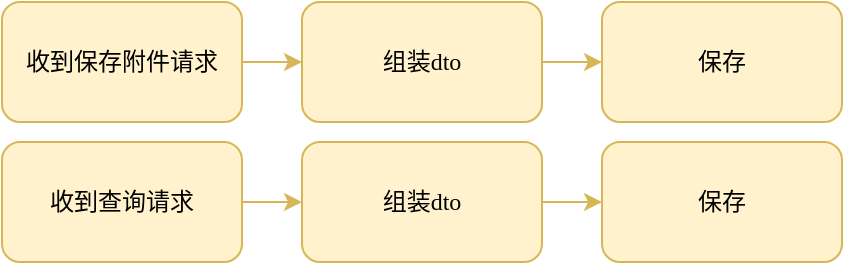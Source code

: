 <mxfile>
    <diagram id="lkzY4WgmwPBz91sMjBLn" name="Page-1">
        <mxGraphModel dx="1122" dy="333" grid="1" gridSize="10" guides="1" tooltips="1" connect="1" arrows="1" fold="1" page="1" pageScale="1" pageWidth="100" pageHeight="100" math="0" shadow="0">
            <root>
                <mxCell id="0"/>
                <mxCell id="1" parent="0"/>
                <mxCell id="5" style="edgeStyle=none;html=1;exitX=1;exitY=0.5;exitDx=0;exitDy=0;entryX=0;entryY=0.5;entryDx=0;entryDy=0;fillColor=#fff2cc;strokeColor=#d6b656;fontFamily=仿宋;" edge="1" parent="1" source="2" target="3">
                    <mxGeometry relative="1" as="geometry"/>
                </mxCell>
                <mxCell id="2" value="收到保存附件请求" style="rounded=1;whiteSpace=wrap;html=1;fillColor=#fff2cc;strokeColor=#d6b656;fontFamily=仿宋;" vertex="1" parent="1">
                    <mxGeometry x="-190" y="120" width="120" height="60" as="geometry"/>
                </mxCell>
                <mxCell id="6" style="edgeStyle=none;html=1;exitX=1;exitY=0.5;exitDx=0;exitDy=0;entryX=0;entryY=0.5;entryDx=0;entryDy=0;fillColor=#fff2cc;strokeColor=#d6b656;fontFamily=仿宋;" edge="1" parent="1" source="3" target="4">
                    <mxGeometry relative="1" as="geometry"/>
                </mxCell>
                <mxCell id="3" value="组装dto" style="rounded=1;whiteSpace=wrap;html=1;fillColor=#fff2cc;strokeColor=#d6b656;fontFamily=仿宋;" vertex="1" parent="1">
                    <mxGeometry x="-40" y="120" width="120" height="60" as="geometry"/>
                </mxCell>
                <mxCell id="4" value="保存" style="rounded=1;whiteSpace=wrap;html=1;fillColor=#fff2cc;strokeColor=#d6b656;fontFamily=仿宋;" vertex="1" parent="1">
                    <mxGeometry x="110" y="120" width="120" height="60" as="geometry"/>
                </mxCell>
                <mxCell id="7" style="edgeStyle=none;html=1;exitX=1;exitY=0.5;exitDx=0;exitDy=0;entryX=0;entryY=0.5;entryDx=0;entryDy=0;fillColor=#fff2cc;strokeColor=#d6b656;fontFamily=仿宋;" edge="1" parent="1" source="8" target="10">
                    <mxGeometry relative="1" as="geometry"/>
                </mxCell>
                <mxCell id="8" value="收到查询请求" style="rounded=1;whiteSpace=wrap;html=1;fillColor=#fff2cc;strokeColor=#d6b656;fontFamily=仿宋;" vertex="1" parent="1">
                    <mxGeometry x="-190" y="190" width="120" height="60" as="geometry"/>
                </mxCell>
                <mxCell id="9" style="edgeStyle=none;html=1;exitX=1;exitY=0.5;exitDx=0;exitDy=0;entryX=0;entryY=0.5;entryDx=0;entryDy=0;fillColor=#fff2cc;strokeColor=#d6b656;fontFamily=仿宋;" edge="1" parent="1" source="10" target="11">
                    <mxGeometry relative="1" as="geometry"/>
                </mxCell>
                <mxCell id="10" value="组装dto" style="rounded=1;whiteSpace=wrap;html=1;fillColor=#fff2cc;strokeColor=#d6b656;fontFamily=仿宋;" vertex="1" parent="1">
                    <mxGeometry x="-40" y="190" width="120" height="60" as="geometry"/>
                </mxCell>
                <mxCell id="11" value="保存" style="rounded=1;whiteSpace=wrap;html=1;fillColor=#fff2cc;strokeColor=#d6b656;fontFamily=仿宋;" vertex="1" parent="1">
                    <mxGeometry x="110" y="190" width="120" height="60" as="geometry"/>
                </mxCell>
            </root>
        </mxGraphModel>
    </diagram>
</mxfile>